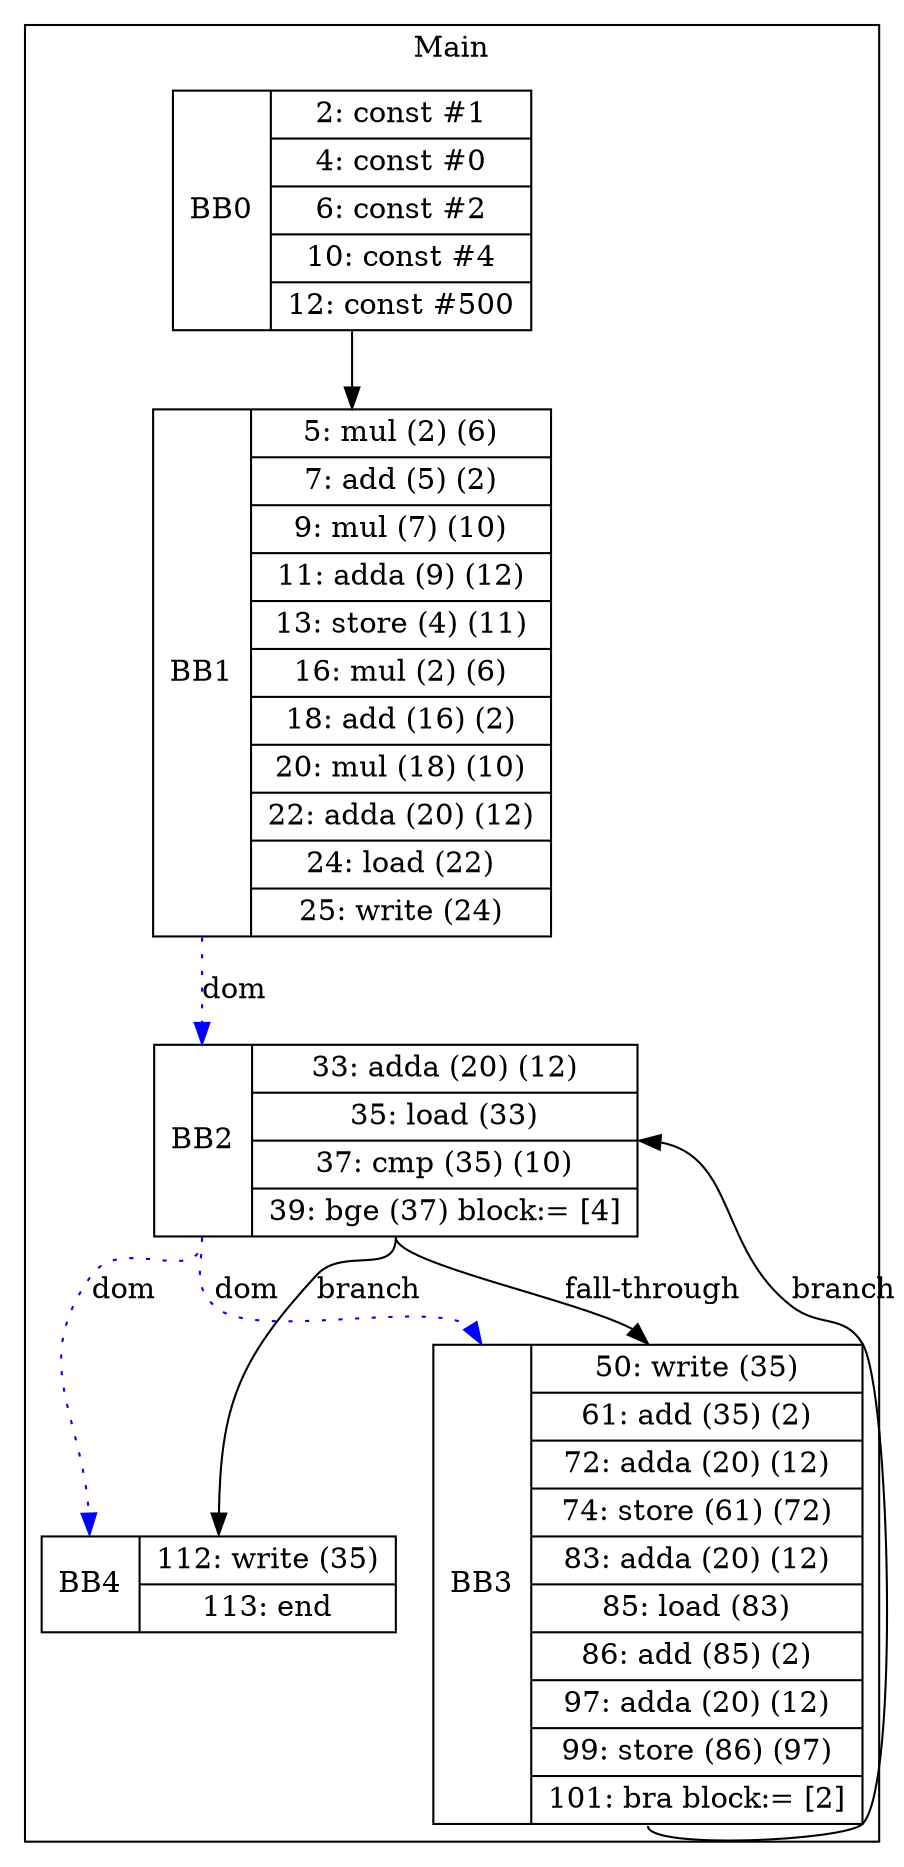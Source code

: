 digraph G {
node [shape=record];
subgraph cluster_main{
label = "Main";
BB0 [shape=record, label="<b>BB0|{2: const #1|4: const #0|6: const #2|10: const #4|12: const #500}"];
BB1 [shape=record, label="<b>BB1|{5: mul (2) (6)|7: add (5) (2)|9: mul (7) (10)|11: adda (9) (12)|13: store (4) (11)|16: mul (2) (6)|18: add (16) (2)|20: mul (18) (10)|22: adda (20) (12)|24: load (22)|25: write (24)}"];
BB2 [shape=record, label="<b>BB2|{33: adda (20) (12)|35: load (33)|37: cmp (35) (10)|39: bge (37) block:= [4]}"];
BB3 [shape=record, label="<b>BB3|{50: write (35)|61: add (35) (2)|72: adda (20) (12)|74: store (61) (72)|83: adda (20) (12)|85: load (83)|86: add (85) (2)|97: adda (20) (12)|99: store (86) (97)|101: bra block:= [2]}"];
BB4 [shape=record, label="<b>BB4|{112: write (35)|113: end}"];
}
BB0:s -> BB1:n ;
BB2:b -> BB3:b [color=blue, style=dotted, label="dom"];
BB2:b -> BB4:b [color=blue, style=dotted, label="dom"];
BB1:b -> BB2:b [color=blue, style=dotted, label="dom"];
BB2:s -> BB4:n [label="branch"];
BB3:s -> BB2:e [label="branch"];
BB2:s -> BB3:n [label="fall-through"];
}
